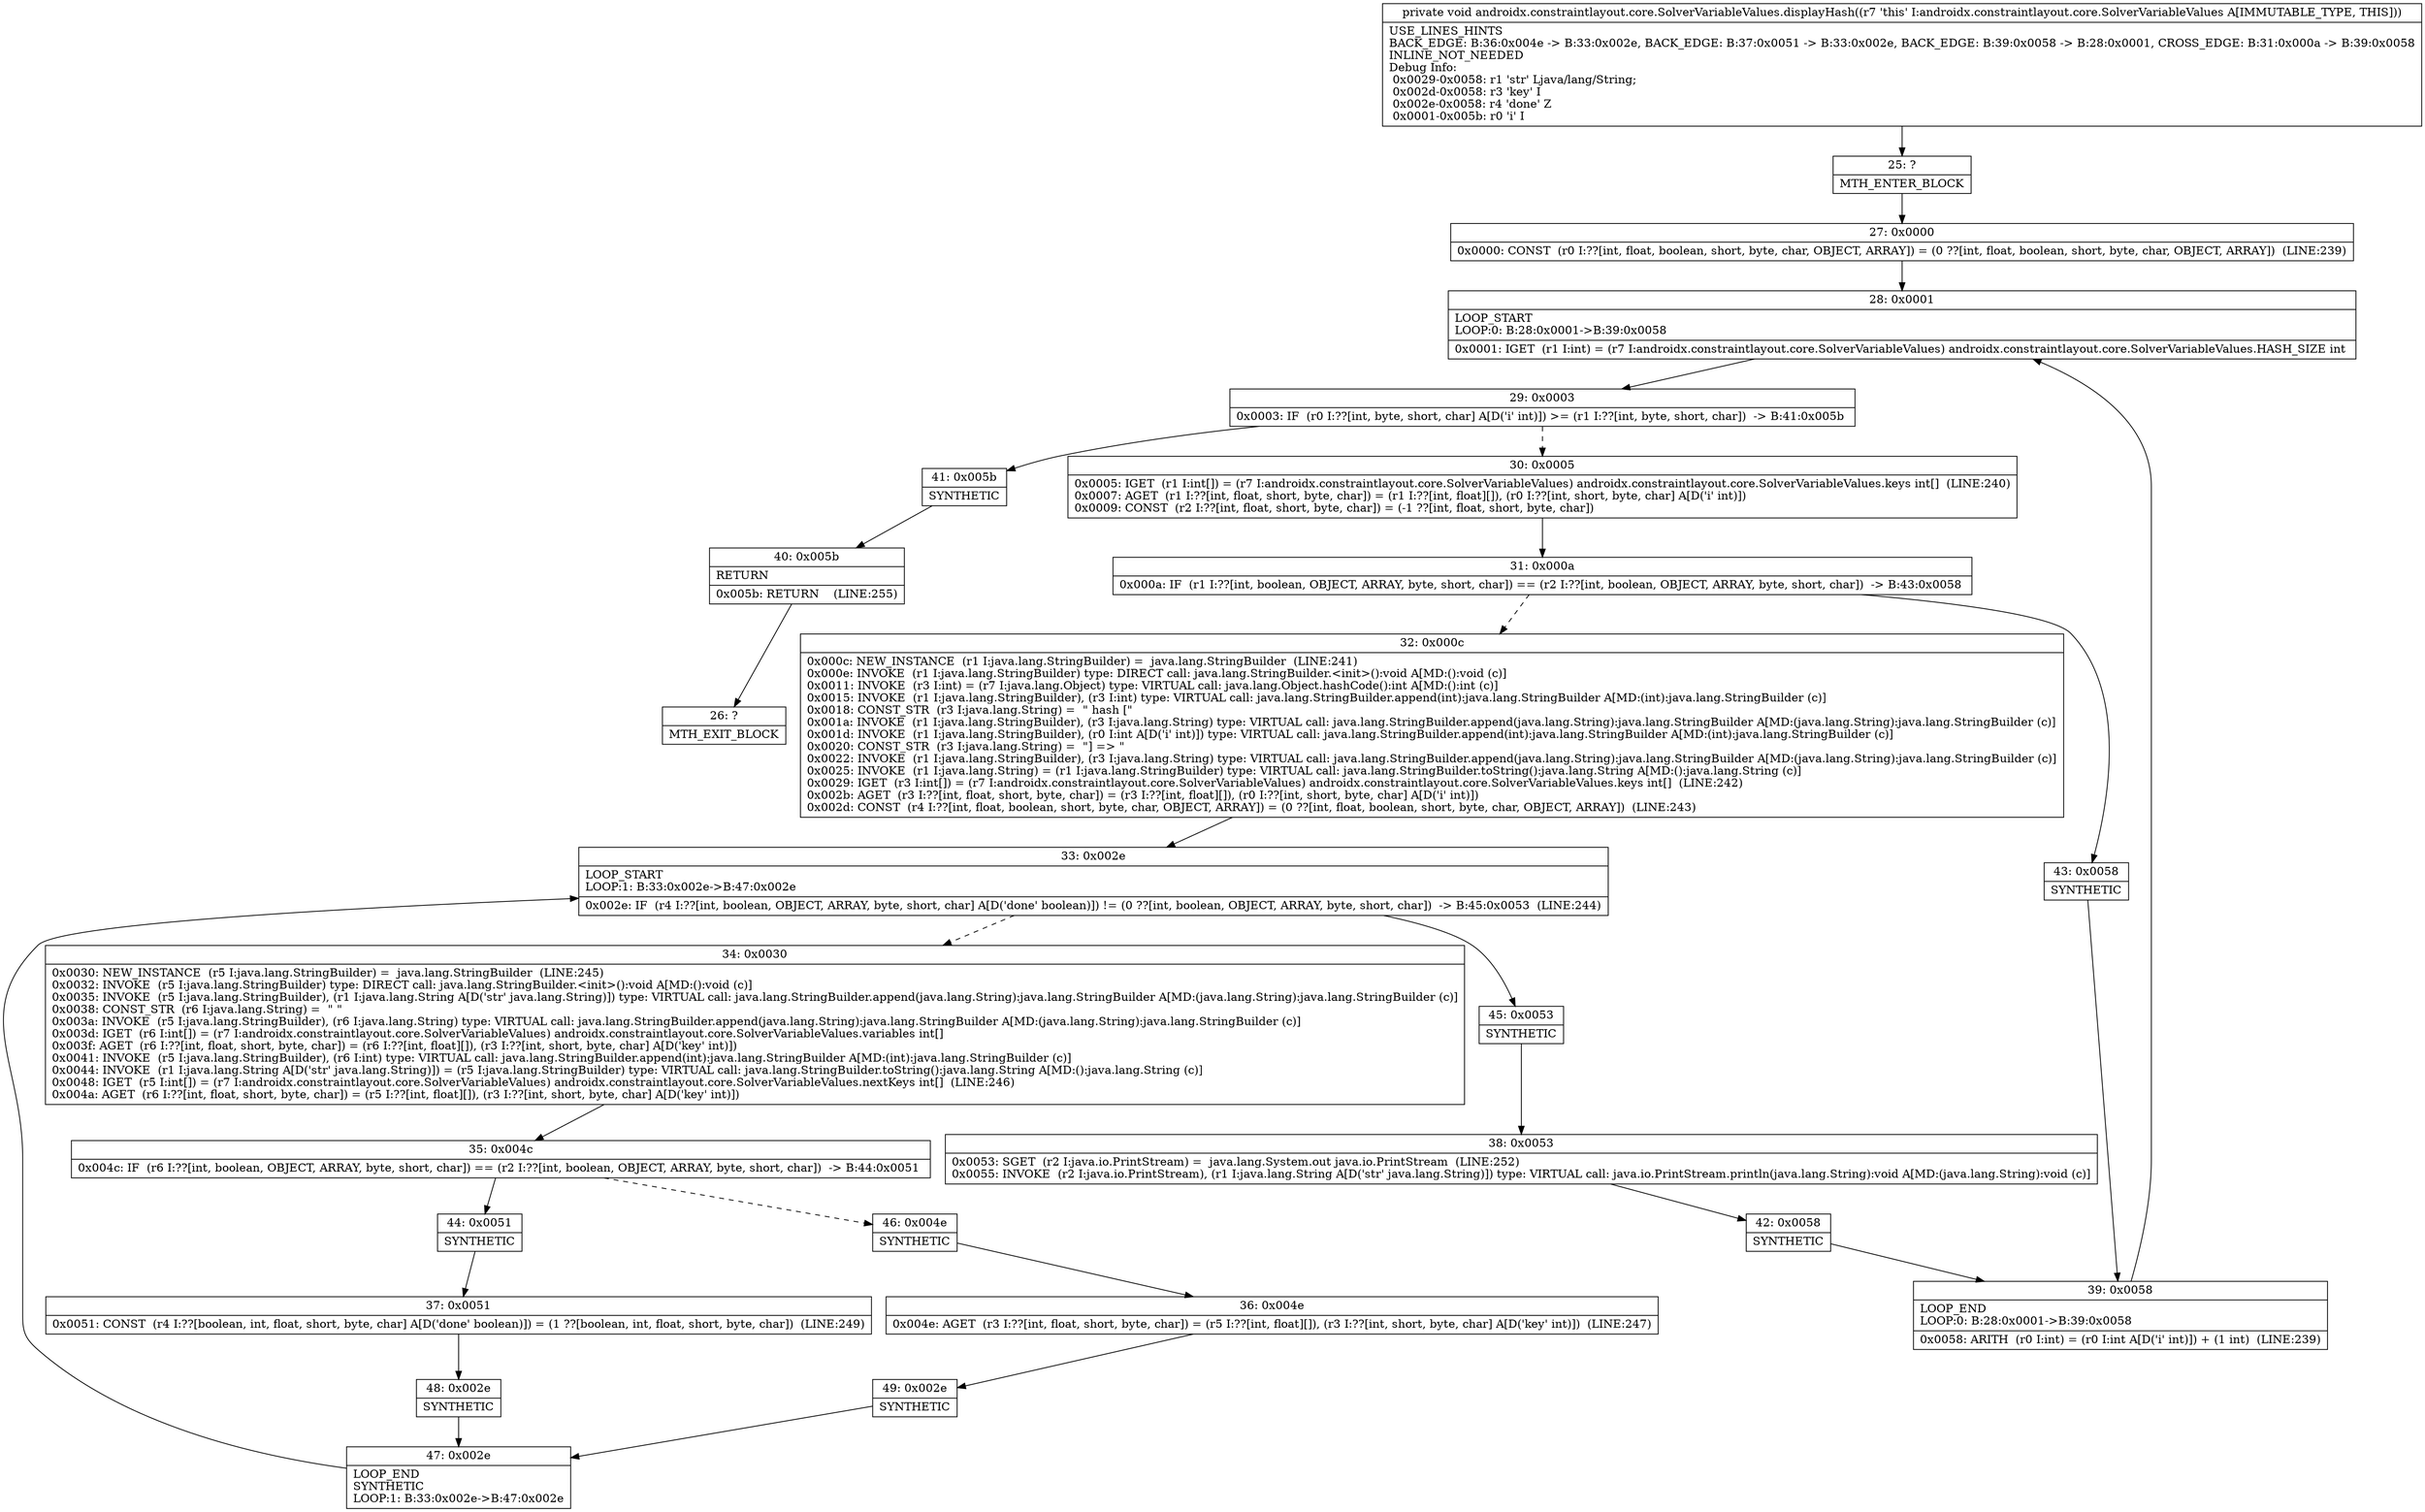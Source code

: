 digraph "CFG forandroidx.constraintlayout.core.SolverVariableValues.displayHash()V" {
Node_25 [shape=record,label="{25\:\ ?|MTH_ENTER_BLOCK\l}"];
Node_27 [shape=record,label="{27\:\ 0x0000|0x0000: CONST  (r0 I:??[int, float, boolean, short, byte, char, OBJECT, ARRAY]) = (0 ??[int, float, boolean, short, byte, char, OBJECT, ARRAY])  (LINE:239)\l}"];
Node_28 [shape=record,label="{28\:\ 0x0001|LOOP_START\lLOOP:0: B:28:0x0001\-\>B:39:0x0058\l|0x0001: IGET  (r1 I:int) = (r7 I:androidx.constraintlayout.core.SolverVariableValues) androidx.constraintlayout.core.SolverVariableValues.HASH_SIZE int \l}"];
Node_29 [shape=record,label="{29\:\ 0x0003|0x0003: IF  (r0 I:??[int, byte, short, char] A[D('i' int)]) \>= (r1 I:??[int, byte, short, char])  \-\> B:41:0x005b \l}"];
Node_30 [shape=record,label="{30\:\ 0x0005|0x0005: IGET  (r1 I:int[]) = (r7 I:androidx.constraintlayout.core.SolverVariableValues) androidx.constraintlayout.core.SolverVariableValues.keys int[]  (LINE:240)\l0x0007: AGET  (r1 I:??[int, float, short, byte, char]) = (r1 I:??[int, float][]), (r0 I:??[int, short, byte, char] A[D('i' int)]) \l0x0009: CONST  (r2 I:??[int, float, short, byte, char]) = (\-1 ??[int, float, short, byte, char]) \l}"];
Node_31 [shape=record,label="{31\:\ 0x000a|0x000a: IF  (r1 I:??[int, boolean, OBJECT, ARRAY, byte, short, char]) == (r2 I:??[int, boolean, OBJECT, ARRAY, byte, short, char])  \-\> B:43:0x0058 \l}"];
Node_32 [shape=record,label="{32\:\ 0x000c|0x000c: NEW_INSTANCE  (r1 I:java.lang.StringBuilder) =  java.lang.StringBuilder  (LINE:241)\l0x000e: INVOKE  (r1 I:java.lang.StringBuilder) type: DIRECT call: java.lang.StringBuilder.\<init\>():void A[MD:():void (c)]\l0x0011: INVOKE  (r3 I:int) = (r7 I:java.lang.Object) type: VIRTUAL call: java.lang.Object.hashCode():int A[MD:():int (c)]\l0x0015: INVOKE  (r1 I:java.lang.StringBuilder), (r3 I:int) type: VIRTUAL call: java.lang.StringBuilder.append(int):java.lang.StringBuilder A[MD:(int):java.lang.StringBuilder (c)]\l0x0018: CONST_STR  (r3 I:java.lang.String) =  \" hash [\" \l0x001a: INVOKE  (r1 I:java.lang.StringBuilder), (r3 I:java.lang.String) type: VIRTUAL call: java.lang.StringBuilder.append(java.lang.String):java.lang.StringBuilder A[MD:(java.lang.String):java.lang.StringBuilder (c)]\l0x001d: INVOKE  (r1 I:java.lang.StringBuilder), (r0 I:int A[D('i' int)]) type: VIRTUAL call: java.lang.StringBuilder.append(int):java.lang.StringBuilder A[MD:(int):java.lang.StringBuilder (c)]\l0x0020: CONST_STR  (r3 I:java.lang.String) =  \"] =\> \" \l0x0022: INVOKE  (r1 I:java.lang.StringBuilder), (r3 I:java.lang.String) type: VIRTUAL call: java.lang.StringBuilder.append(java.lang.String):java.lang.StringBuilder A[MD:(java.lang.String):java.lang.StringBuilder (c)]\l0x0025: INVOKE  (r1 I:java.lang.String) = (r1 I:java.lang.StringBuilder) type: VIRTUAL call: java.lang.StringBuilder.toString():java.lang.String A[MD:():java.lang.String (c)]\l0x0029: IGET  (r3 I:int[]) = (r7 I:androidx.constraintlayout.core.SolverVariableValues) androidx.constraintlayout.core.SolverVariableValues.keys int[]  (LINE:242)\l0x002b: AGET  (r3 I:??[int, float, short, byte, char]) = (r3 I:??[int, float][]), (r0 I:??[int, short, byte, char] A[D('i' int)]) \l0x002d: CONST  (r4 I:??[int, float, boolean, short, byte, char, OBJECT, ARRAY]) = (0 ??[int, float, boolean, short, byte, char, OBJECT, ARRAY])  (LINE:243)\l}"];
Node_33 [shape=record,label="{33\:\ 0x002e|LOOP_START\lLOOP:1: B:33:0x002e\-\>B:47:0x002e\l|0x002e: IF  (r4 I:??[int, boolean, OBJECT, ARRAY, byte, short, char] A[D('done' boolean)]) != (0 ??[int, boolean, OBJECT, ARRAY, byte, short, char])  \-\> B:45:0x0053  (LINE:244)\l}"];
Node_34 [shape=record,label="{34\:\ 0x0030|0x0030: NEW_INSTANCE  (r5 I:java.lang.StringBuilder) =  java.lang.StringBuilder  (LINE:245)\l0x0032: INVOKE  (r5 I:java.lang.StringBuilder) type: DIRECT call: java.lang.StringBuilder.\<init\>():void A[MD:():void (c)]\l0x0035: INVOKE  (r5 I:java.lang.StringBuilder), (r1 I:java.lang.String A[D('str' java.lang.String)]) type: VIRTUAL call: java.lang.StringBuilder.append(java.lang.String):java.lang.StringBuilder A[MD:(java.lang.String):java.lang.StringBuilder (c)]\l0x0038: CONST_STR  (r6 I:java.lang.String) =  \" \" \l0x003a: INVOKE  (r5 I:java.lang.StringBuilder), (r6 I:java.lang.String) type: VIRTUAL call: java.lang.StringBuilder.append(java.lang.String):java.lang.StringBuilder A[MD:(java.lang.String):java.lang.StringBuilder (c)]\l0x003d: IGET  (r6 I:int[]) = (r7 I:androidx.constraintlayout.core.SolverVariableValues) androidx.constraintlayout.core.SolverVariableValues.variables int[] \l0x003f: AGET  (r6 I:??[int, float, short, byte, char]) = (r6 I:??[int, float][]), (r3 I:??[int, short, byte, char] A[D('key' int)]) \l0x0041: INVOKE  (r5 I:java.lang.StringBuilder), (r6 I:int) type: VIRTUAL call: java.lang.StringBuilder.append(int):java.lang.StringBuilder A[MD:(int):java.lang.StringBuilder (c)]\l0x0044: INVOKE  (r1 I:java.lang.String A[D('str' java.lang.String)]) = (r5 I:java.lang.StringBuilder) type: VIRTUAL call: java.lang.StringBuilder.toString():java.lang.String A[MD:():java.lang.String (c)]\l0x0048: IGET  (r5 I:int[]) = (r7 I:androidx.constraintlayout.core.SolverVariableValues) androidx.constraintlayout.core.SolverVariableValues.nextKeys int[]  (LINE:246)\l0x004a: AGET  (r6 I:??[int, float, short, byte, char]) = (r5 I:??[int, float][]), (r3 I:??[int, short, byte, char] A[D('key' int)]) \l}"];
Node_35 [shape=record,label="{35\:\ 0x004c|0x004c: IF  (r6 I:??[int, boolean, OBJECT, ARRAY, byte, short, char]) == (r2 I:??[int, boolean, OBJECT, ARRAY, byte, short, char])  \-\> B:44:0x0051 \l}"];
Node_44 [shape=record,label="{44\:\ 0x0051|SYNTHETIC\l}"];
Node_37 [shape=record,label="{37\:\ 0x0051|0x0051: CONST  (r4 I:??[boolean, int, float, short, byte, char] A[D('done' boolean)]) = (1 ??[boolean, int, float, short, byte, char])  (LINE:249)\l}"];
Node_48 [shape=record,label="{48\:\ 0x002e|SYNTHETIC\l}"];
Node_47 [shape=record,label="{47\:\ 0x002e|LOOP_END\lSYNTHETIC\lLOOP:1: B:33:0x002e\-\>B:47:0x002e\l}"];
Node_46 [shape=record,label="{46\:\ 0x004e|SYNTHETIC\l}"];
Node_36 [shape=record,label="{36\:\ 0x004e|0x004e: AGET  (r3 I:??[int, float, short, byte, char]) = (r5 I:??[int, float][]), (r3 I:??[int, short, byte, char] A[D('key' int)])  (LINE:247)\l}"];
Node_49 [shape=record,label="{49\:\ 0x002e|SYNTHETIC\l}"];
Node_45 [shape=record,label="{45\:\ 0x0053|SYNTHETIC\l}"];
Node_38 [shape=record,label="{38\:\ 0x0053|0x0053: SGET  (r2 I:java.io.PrintStream) =  java.lang.System.out java.io.PrintStream  (LINE:252)\l0x0055: INVOKE  (r2 I:java.io.PrintStream), (r1 I:java.lang.String A[D('str' java.lang.String)]) type: VIRTUAL call: java.io.PrintStream.println(java.lang.String):void A[MD:(java.lang.String):void (c)]\l}"];
Node_42 [shape=record,label="{42\:\ 0x0058|SYNTHETIC\l}"];
Node_39 [shape=record,label="{39\:\ 0x0058|LOOP_END\lLOOP:0: B:28:0x0001\-\>B:39:0x0058\l|0x0058: ARITH  (r0 I:int) = (r0 I:int A[D('i' int)]) + (1 int)  (LINE:239)\l}"];
Node_43 [shape=record,label="{43\:\ 0x0058|SYNTHETIC\l}"];
Node_41 [shape=record,label="{41\:\ 0x005b|SYNTHETIC\l}"];
Node_40 [shape=record,label="{40\:\ 0x005b|RETURN\l|0x005b: RETURN    (LINE:255)\l}"];
Node_26 [shape=record,label="{26\:\ ?|MTH_EXIT_BLOCK\l}"];
MethodNode[shape=record,label="{private void androidx.constraintlayout.core.SolverVariableValues.displayHash((r7 'this' I:androidx.constraintlayout.core.SolverVariableValues A[IMMUTABLE_TYPE, THIS]))  | USE_LINES_HINTS\lBACK_EDGE: B:36:0x004e \-\> B:33:0x002e, BACK_EDGE: B:37:0x0051 \-\> B:33:0x002e, BACK_EDGE: B:39:0x0058 \-\> B:28:0x0001, CROSS_EDGE: B:31:0x000a \-\> B:39:0x0058\lINLINE_NOT_NEEDED\lDebug Info:\l  0x0029\-0x0058: r1 'str' Ljava\/lang\/String;\l  0x002d\-0x0058: r3 'key' I\l  0x002e\-0x0058: r4 'done' Z\l  0x0001\-0x005b: r0 'i' I\l}"];
MethodNode -> Node_25;Node_25 -> Node_27;
Node_27 -> Node_28;
Node_28 -> Node_29;
Node_29 -> Node_30[style=dashed];
Node_29 -> Node_41;
Node_30 -> Node_31;
Node_31 -> Node_32[style=dashed];
Node_31 -> Node_43;
Node_32 -> Node_33;
Node_33 -> Node_34[style=dashed];
Node_33 -> Node_45;
Node_34 -> Node_35;
Node_35 -> Node_44;
Node_35 -> Node_46[style=dashed];
Node_44 -> Node_37;
Node_37 -> Node_48;
Node_48 -> Node_47;
Node_47 -> Node_33;
Node_46 -> Node_36;
Node_36 -> Node_49;
Node_49 -> Node_47;
Node_45 -> Node_38;
Node_38 -> Node_42;
Node_42 -> Node_39;
Node_39 -> Node_28;
Node_43 -> Node_39;
Node_41 -> Node_40;
Node_40 -> Node_26;
}

